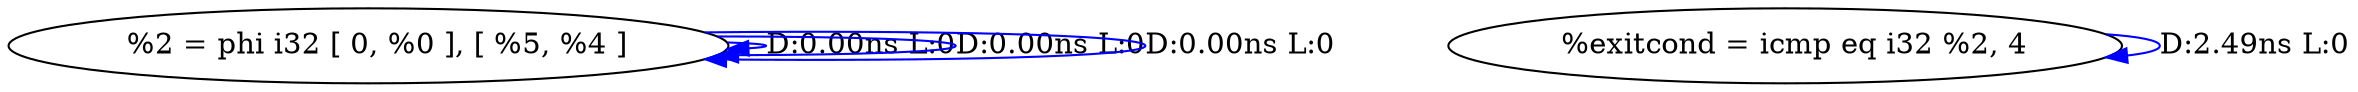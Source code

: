 digraph {
Node0x2d9cb80[label="  %2 = phi i32 [ 0, %0 ], [ %5, %4 ]"];
Node0x2d9cb80 -> Node0x2d9cb80[label="D:0.00ns L:0",color=blue];
Node0x2d9cb80 -> Node0x2d9cb80[label="D:0.00ns L:0",color=blue];
Node0x2d9cb80 -> Node0x2d9cb80[label="D:0.00ns L:0",color=blue];
Node0x2d9cc60[label="  %exitcond = icmp eq i32 %2, 4"];
Node0x2d9cc60 -> Node0x2d9cc60[label="D:2.49ns L:0",color=blue];
}
